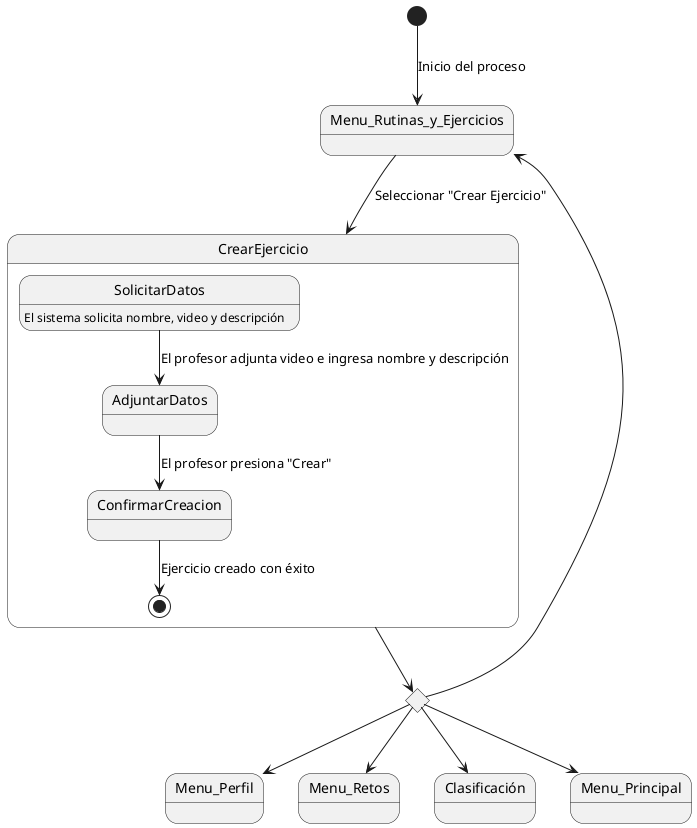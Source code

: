 @startuml
[*] --> Menu_Rutinas_y_Ejercicios : Inicio del proceso
state rombo <<choice>>
 rombo --> Menu_Perfil
 rombo --> Menu_Retos
  rombo --> Clasificación 
 rombo --> Menu_Rutinas_y_Ejercicios 
rombo --> Menu_Principal

Menu_Rutinas_y_Ejercicios --> CrearEjercicio : Seleccionar "Crear Ejercicio"
CrearEjercicio --> rombo
state CrearEjercicio {
  SolicitarDatos : El sistema solicita nombre, video y descripción
  SolicitarDatos --> AdjuntarDatos : El profesor adjunta video e ingresa nombre y descripción
  AdjuntarDatos --> ConfirmarCreacion : El profesor presiona "Crear"
  ConfirmarCreacion --> [*] : Ejercicio creado con éxito
}


@enduml
